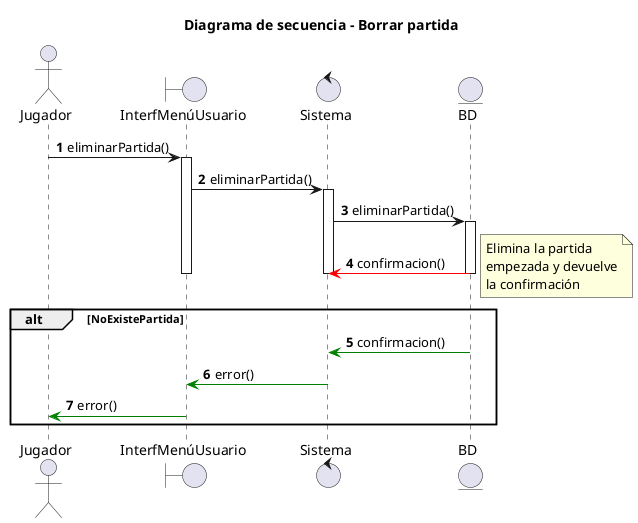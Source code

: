 @startuml
title Diagrama de secuencia - Borrar partida
autonumber
actor Jugador
boundary InterfMenúUsuario
control Sistema
entity BD

Jugador -> InterfMenúUsuario : eliminarPartida()
activate InterfMenúUsuario
InterfMenúUsuario -> Sistema : eliminarPartida()
activate Sistema
Sistema -> BD : eliminarPartida()
activate BD
BD -[#red]> Sistema : confirmacion()
note right 
Elimina la partida
empezada y devuelve
la confirmación
end note


deactivate BD
deactivate Sistema
deactivate InterfMenúUsuario
alt NoExistePartida
BD -[#green]> Sistema : confirmacion()
Sistema -[#green]> InterfMenúUsuario : error()
InterfMenúUsuario -[#green]> Jugador : error()
end

@enduml